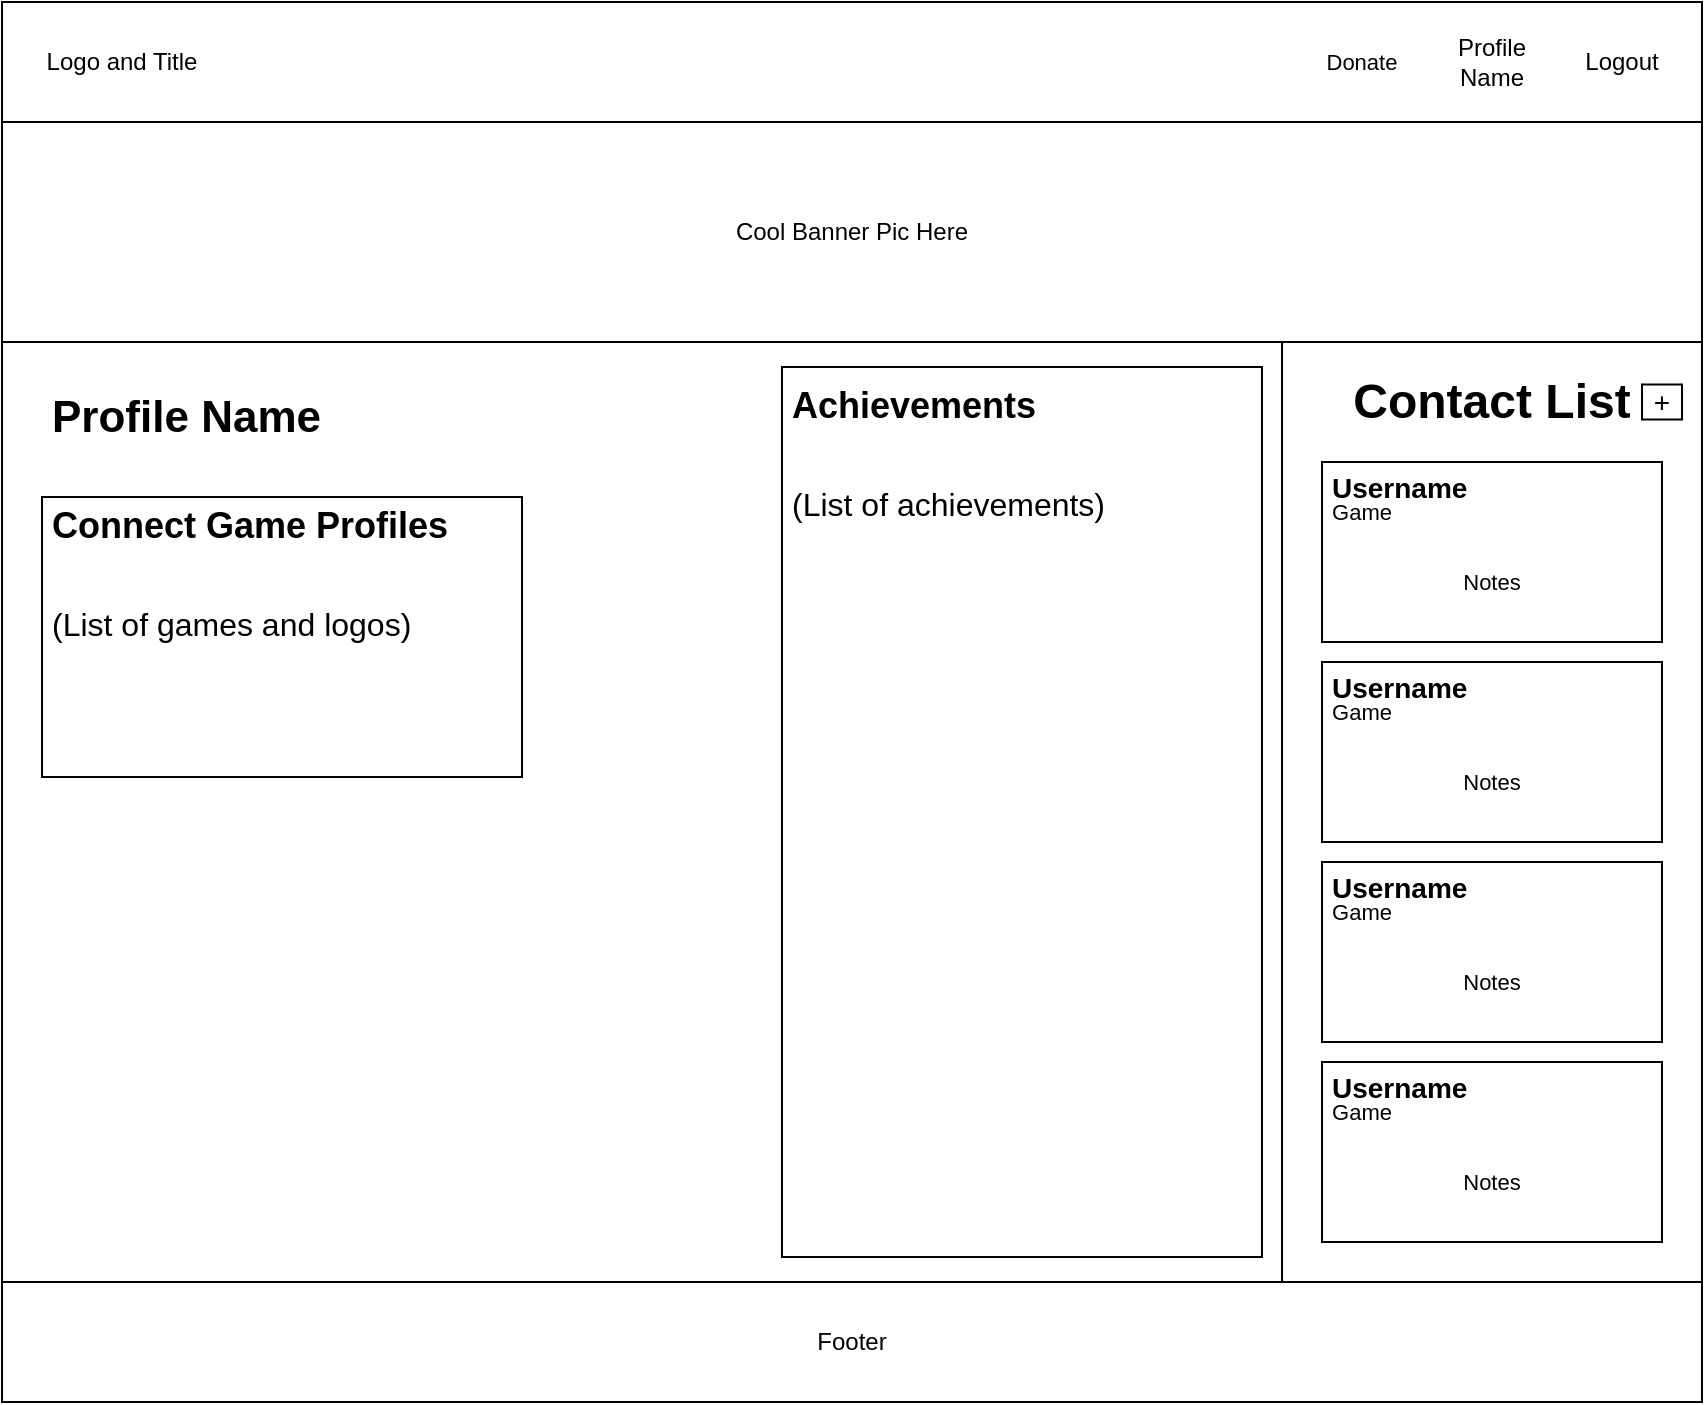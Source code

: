 <mxfile>
    <diagram id="2EgZYuVWt81-S8UHhfam" name="Page-1">
        <mxGraphModel dx="1314" dy="790" grid="1" gridSize="10" guides="1" tooltips="1" connect="1" arrows="1" fold="1" page="1" pageScale="1" pageWidth="850" pageHeight="1100" math="0" shadow="0">
            <root>
                <mxCell id="0"/>
                <mxCell id="1" parent="0"/>
                <mxCell id="2" value="" style="rounded=0;whiteSpace=wrap;html=1;" vertex="1" parent="1">
                    <mxGeometry width="850" height="60" as="geometry"/>
                </mxCell>
                <mxCell id="3" value="Logo and Title" style="text;html=1;strokeColor=none;fillColor=none;align=center;verticalAlign=middle;whiteSpace=wrap;rounded=0;" vertex="1" parent="1">
                    <mxGeometry width="120" height="60" as="geometry"/>
                </mxCell>
                <mxCell id="4" value="Profile Name" style="text;html=1;strokeColor=none;fillColor=none;align=center;verticalAlign=middle;whiteSpace=wrap;rounded=0;" vertex="1" parent="1">
                    <mxGeometry x="715" y="15" width="60" height="30" as="geometry"/>
                </mxCell>
                <mxCell id="5" value="Logout" style="text;html=1;strokeColor=none;fillColor=none;align=center;verticalAlign=middle;whiteSpace=wrap;rounded=0;" vertex="1" parent="1">
                    <mxGeometry x="780" y="15" width="60" height="30" as="geometry"/>
                </mxCell>
                <mxCell id="6" value="Cool Banner Pic Here" style="rounded=0;whiteSpace=wrap;html=1;" vertex="1" parent="1">
                    <mxGeometry y="60" width="850" height="110" as="geometry"/>
                </mxCell>
                <mxCell id="7" value="" style="rounded=0;whiteSpace=wrap;html=1;" vertex="1" parent="1">
                    <mxGeometry y="170" width="640" height="470" as="geometry"/>
                </mxCell>
                <mxCell id="8" value="" style="rounded=0;whiteSpace=wrap;html=1;" vertex="1" parent="1">
                    <mxGeometry x="640" y="170" width="210" height="470" as="geometry"/>
                </mxCell>
                <mxCell id="10" value="&lt;h1&gt;Contact List&lt;/h1&gt;&lt;p style=&quot;text-align: left&quot;&gt;&lt;br&gt;&lt;/p&gt;" style="text;html=1;strokeColor=none;fillColor=none;spacing=5;spacingTop=-20;whiteSpace=wrap;overflow=hidden;rounded=0;align=center;" vertex="1" parent="1">
                    <mxGeometry x="650" y="180" width="190" height="40" as="geometry"/>
                </mxCell>
                <mxCell id="12" value="" style="rounded=0;whiteSpace=wrap;html=1;" vertex="1" parent="1">
                    <mxGeometry x="660" y="230" width="170" height="90" as="geometry"/>
                </mxCell>
                <mxCell id="13" value="&lt;h1&gt;&lt;span style=&quot;font-size: 14px&quot;&gt;Username&lt;/span&gt;&lt;/h1&gt;" style="text;html=1;strokeColor=none;fillColor=none;spacing=5;spacingTop=-20;whiteSpace=wrap;overflow=hidden;rounded=0;" vertex="1" parent="1">
                    <mxGeometry x="660" y="220" width="170" height="100" as="geometry"/>
                </mxCell>
                <mxCell id="14" value="Game" style="text;html=1;strokeColor=none;fillColor=none;align=center;verticalAlign=middle;whiteSpace=wrap;rounded=0;fontSize=11;" vertex="1" parent="1">
                    <mxGeometry x="650" y="240" width="60" height="30" as="geometry"/>
                </mxCell>
                <mxCell id="15" value="Notes" style="text;html=1;strokeColor=none;fillColor=none;align=center;verticalAlign=middle;whiteSpace=wrap;rounded=0;fontSize=11;" vertex="1" parent="1">
                    <mxGeometry x="660" y="260" width="170" height="60" as="geometry"/>
                </mxCell>
                <mxCell id="16" value="" style="rounded=0;whiteSpace=wrap;html=1;" vertex="1" parent="1">
                    <mxGeometry x="660" y="330" width="170" height="90" as="geometry"/>
                </mxCell>
                <mxCell id="17" value="&lt;h1&gt;&lt;span style=&quot;font-size: 14px&quot;&gt;Username&lt;/span&gt;&lt;/h1&gt;" style="text;html=1;strokeColor=none;fillColor=none;spacing=5;spacingTop=-20;whiteSpace=wrap;overflow=hidden;rounded=0;" vertex="1" parent="1">
                    <mxGeometry x="660" y="320" width="170" height="100" as="geometry"/>
                </mxCell>
                <mxCell id="18" value="Game" style="text;html=1;strokeColor=none;fillColor=none;align=center;verticalAlign=middle;whiteSpace=wrap;rounded=0;fontSize=11;" vertex="1" parent="1">
                    <mxGeometry x="650" y="340" width="60" height="30" as="geometry"/>
                </mxCell>
                <mxCell id="19" value="Notes" style="text;html=1;strokeColor=none;fillColor=none;align=center;verticalAlign=middle;whiteSpace=wrap;rounded=0;fontSize=11;" vertex="1" parent="1">
                    <mxGeometry x="660" y="360" width="170" height="60" as="geometry"/>
                </mxCell>
                <mxCell id="20" value="" style="rounded=0;whiteSpace=wrap;html=1;" vertex="1" parent="1">
                    <mxGeometry x="660" y="430" width="170" height="90" as="geometry"/>
                </mxCell>
                <mxCell id="21" value="&lt;h1&gt;&lt;span style=&quot;font-size: 14px&quot;&gt;Username&lt;/span&gt;&lt;/h1&gt;" style="text;html=1;strokeColor=none;fillColor=none;spacing=5;spacingTop=-20;whiteSpace=wrap;overflow=hidden;rounded=0;" vertex="1" parent="1">
                    <mxGeometry x="660" y="420" width="170" height="100" as="geometry"/>
                </mxCell>
                <mxCell id="22" value="Game" style="text;html=1;strokeColor=none;fillColor=none;align=center;verticalAlign=middle;whiteSpace=wrap;rounded=0;fontSize=11;" vertex="1" parent="1">
                    <mxGeometry x="650" y="440" width="60" height="30" as="geometry"/>
                </mxCell>
                <mxCell id="23" value="Notes" style="text;html=1;strokeColor=none;fillColor=none;align=center;verticalAlign=middle;whiteSpace=wrap;rounded=0;fontSize=11;" vertex="1" parent="1">
                    <mxGeometry x="660" y="460" width="170" height="60" as="geometry"/>
                </mxCell>
                <mxCell id="24" value="" style="rounded=0;whiteSpace=wrap;html=1;" vertex="1" parent="1">
                    <mxGeometry x="660" y="530" width="170" height="90" as="geometry"/>
                </mxCell>
                <mxCell id="25" value="&lt;h1&gt;&lt;span style=&quot;font-size: 14px&quot;&gt;Username&lt;/span&gt;&lt;/h1&gt;" style="text;html=1;strokeColor=none;fillColor=none;spacing=5;spacingTop=-20;whiteSpace=wrap;overflow=hidden;rounded=0;" vertex="1" parent="1">
                    <mxGeometry x="660" y="520" width="170" height="100" as="geometry"/>
                </mxCell>
                <mxCell id="26" value="Game" style="text;html=1;strokeColor=none;fillColor=none;align=center;verticalAlign=middle;whiteSpace=wrap;rounded=0;fontSize=11;" vertex="1" parent="1">
                    <mxGeometry x="650" y="540" width="60" height="30" as="geometry"/>
                </mxCell>
                <mxCell id="27" value="Notes" style="text;html=1;strokeColor=none;fillColor=none;align=center;verticalAlign=middle;whiteSpace=wrap;rounded=0;fontSize=11;" vertex="1" parent="1">
                    <mxGeometry x="660" y="560" width="170" height="60" as="geometry"/>
                </mxCell>
                <mxCell id="28" value="&lt;h1&gt;Profile Name&lt;/h1&gt;&lt;p&gt;&lt;br&gt;&lt;/p&gt;" style="text;html=1;strokeColor=none;fillColor=none;spacing=5;spacingTop=-20;whiteSpace=wrap;overflow=hidden;rounded=0;fontSize=11;" vertex="1" parent="1">
                    <mxGeometry x="20" y="190" width="190" height="120" as="geometry"/>
                </mxCell>
                <mxCell id="29" value="Donate" style="text;html=1;strokeColor=none;fillColor=none;align=center;verticalAlign=middle;whiteSpace=wrap;rounded=0;fontSize=11;" vertex="1" parent="1">
                    <mxGeometry x="650" y="15" width="60" height="30" as="geometry"/>
                </mxCell>
                <mxCell id="30" value="" style="rounded=0;whiteSpace=wrap;html=1;fontSize=11;" vertex="1" parent="1">
                    <mxGeometry x="20" y="247.5" width="240" height="140" as="geometry"/>
                </mxCell>
                <mxCell id="33" value="&lt;h1&gt;&lt;span style=&quot;font-size: 18px&quot;&gt;Connect Game Profiles&lt;/span&gt;&lt;/h1&gt;&lt;p&gt;&lt;font size=&quot;3&quot;&gt;(List of games and logos)&lt;/font&gt;&lt;/p&gt;" style="text;html=1;strokeColor=none;fillColor=none;spacing=5;spacingTop=-20;whiteSpace=wrap;overflow=hidden;rounded=0;fontSize=18;" vertex="1" parent="1">
                    <mxGeometry x="20" y="220" width="240" height="175" as="geometry"/>
                </mxCell>
                <mxCell id="34" value="" style="rounded=0;whiteSpace=wrap;html=1;fontSize=14;" vertex="1" parent="1">
                    <mxGeometry x="390" y="182.5" width="240" height="445" as="geometry"/>
                </mxCell>
                <mxCell id="35" value="&lt;h1&gt;&lt;font style=&quot;font-size: 18px&quot;&gt;Achievements&lt;/font&gt;&lt;/h1&gt;&lt;p&gt;&lt;font size=&quot;3&quot;&gt;(List of achievements)&lt;/font&gt;&lt;/p&gt;" style="text;html=1;strokeColor=none;fillColor=none;spacing=5;spacingTop=-20;whiteSpace=wrap;overflow=hidden;rounded=0;fontSize=18;" vertex="1" parent="1">
                    <mxGeometry x="390" y="160" width="190" height="120" as="geometry"/>
                </mxCell>
                <mxCell id="41" value="+" style="rounded=0;whiteSpace=wrap;html=1;fontSize=14;" vertex="1" parent="1">
                    <mxGeometry x="820" y="191.25" width="20" height="17.5" as="geometry"/>
                </mxCell>
                <mxCell id="42" value="Footer" style="rounded=0;whiteSpace=wrap;html=1;" vertex="1" parent="1">
                    <mxGeometry y="640" width="850" height="60" as="geometry"/>
                </mxCell>
            </root>
        </mxGraphModel>
    </diagram>
</mxfile>